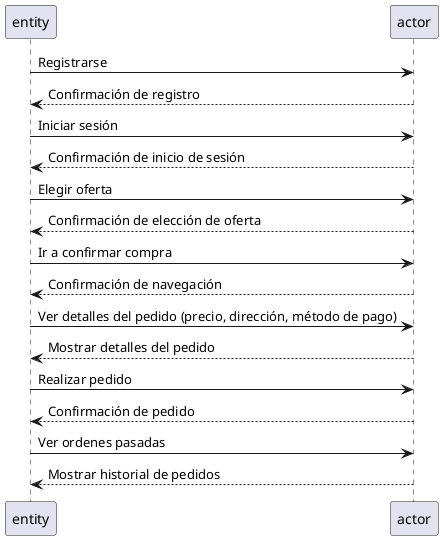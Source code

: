 @startuml xd
!define CLIENT entity
!define SYSTEM actor

CLIENT -> SYSTEM: Registrarse
SYSTEM --> CLIENT: Confirmación de registro

CLIENT -> SYSTEM: Iniciar sesión
SYSTEM --> CLIENT: Confirmación de inicio de sesión

CLIENT -> SYSTEM: Elegir oferta
SYSTEM --> CLIENT: Confirmación de elección de oferta

CLIENT -> SYSTEM: Ir a confirmar compra
SYSTEM --> CLIENT: Confirmación de navegación

CLIENT -> SYSTEM: Ver detalles del pedido (precio, dirección, método de pago)
SYSTEM --> CLIENT: Mostrar detalles del pedido

CLIENT -> SYSTEM: Realizar pedido
SYSTEM --> CLIENT: Confirmación de pedido

CLIENT -> SYSTEM: Ver ordenes pasadas
SYSTEM --> CLIENT: Mostrar historial de pedidos

@enduml

